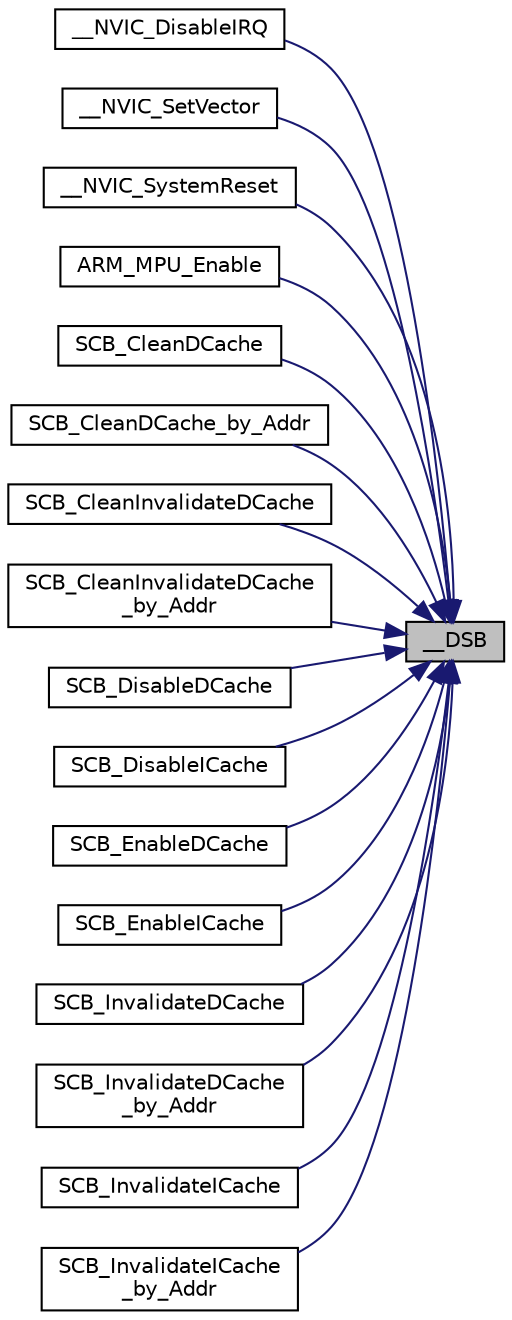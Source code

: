 digraph "__DSB"
{
 // LATEX_PDF_SIZE
  edge [fontname="Helvetica",fontsize="10",labelfontname="Helvetica",labelfontsize="10"];
  node [fontname="Helvetica",fontsize="10",shape=record];
  rankdir="RL";
  Node1 [label="__DSB",height=0.2,width=0.4,color="black", fillcolor="grey75", style="filled", fontcolor="black",tooltip="Data Synchronization Barrier."];
  Node1 -> Node2 [dir="back",color="midnightblue",fontsize="10",style="solid",fontname="Helvetica"];
  Node2 [label="__NVIC_DisableIRQ",height=0.2,width=0.4,color="black", fillcolor="white", style="filled",URL="$group__CMSIS__Core__NVICFunctions.html#gae016e4c1986312044ee768806537d52f",tooltip="Disable Interrupt."];
  Node1 -> Node3 [dir="back",color="midnightblue",fontsize="10",style="solid",fontname="Helvetica"];
  Node3 [label="__NVIC_SetVector",height=0.2,width=0.4,color="black", fillcolor="white", style="filled",URL="$group__CMSIS__Core__NVICFunctions.html#ga0df355460bc1783d58f9d72ee4884208",tooltip="Set Interrupt Vector."];
  Node1 -> Node4 [dir="back",color="midnightblue",fontsize="10",style="solid",fontname="Helvetica"];
  Node4 [label="__NVIC_SystemReset",height=0.2,width=0.4,color="black", fillcolor="white", style="filled",URL="$group__CMSIS__Core__NVICFunctions.html#ga0d9aa2d30fa54b41eb780c16e35b676c",tooltip="System Reset."];
  Node1 -> Node5 [dir="back",color="midnightblue",fontsize="10",style="solid",fontname="Helvetica"];
  Node5 [label="ARM_MPU_Enable",height=0.2,width=0.4,color="black", fillcolor="white", style="filled",URL="$mpu__armv7_8h.html#a5a3f40314553baccdeea551f86d9a997",tooltip="Enable the MPU."];
  Node1 -> Node6 [dir="back",color="midnightblue",fontsize="10",style="solid",fontname="Helvetica"];
  Node6 [label="SCB_CleanDCache",height=0.2,width=0.4,color="black", fillcolor="white", style="filled",URL="$group__CMSIS__Core__CacheFunctions.html#gaf5585be5547cc60585d702a6129f4c17",tooltip="Clean D-Cache."];
  Node1 -> Node7 [dir="back",color="midnightblue",fontsize="10",style="solid",fontname="Helvetica"];
  Node7 [label="SCB_CleanDCache_by_Addr",height=0.2,width=0.4,color="black", fillcolor="white", style="filled",URL="$group__CMSIS__Core__CacheFunctions.html#gab86b0b49bac2b14b21cc1590009efac5",tooltip="D-Cache Clean by address."];
  Node1 -> Node8 [dir="back",color="midnightblue",fontsize="10",style="solid",fontname="Helvetica"];
  Node8 [label="SCB_CleanInvalidateDCache",height=0.2,width=0.4,color="black", fillcolor="white", style="filled",URL="$group__CMSIS__Core__CacheFunctions.html#ga5b22ca58709fadc326da83197a2f28bb",tooltip="Clean & Invalidate D-Cache."];
  Node1 -> Node9 [dir="back",color="midnightblue",fontsize="10",style="solid",fontname="Helvetica"];
  Node9 [label="SCB_CleanInvalidateDCache\l_by_Addr",height=0.2,width=0.4,color="black", fillcolor="white", style="filled",URL="$group__CMSIS__Core__CacheFunctions.html#ga853737b61ec075250d5991748fdd0e83",tooltip="D-Cache Clean and Invalidate by address."];
  Node1 -> Node10 [dir="back",color="midnightblue",fontsize="10",style="solid",fontname="Helvetica"];
  Node10 [label="SCB_DisableDCache",height=0.2,width=0.4,color="black", fillcolor="white", style="filled",URL="$group__CMSIS__Core__CacheFunctions.html#gafe64b44d1a61483a947e44a77a9d3287",tooltip="Disable D-Cache."];
  Node1 -> Node11 [dir="back",color="midnightblue",fontsize="10",style="solid",fontname="Helvetica"];
  Node11 [label="SCB_DisableICache",height=0.2,width=0.4,color="black", fillcolor="white", style="filled",URL="$group__CMSIS__Core__CacheFunctions.html#ga56baa06298799dea5f207d4c12d9d4a6",tooltip="Disable I-Cache."];
  Node1 -> Node12 [dir="back",color="midnightblue",fontsize="10",style="solid",fontname="Helvetica"];
  Node12 [label="SCB_EnableDCache",height=0.2,width=0.4,color="black", fillcolor="white", style="filled",URL="$group__CMSIS__Core__CacheFunctions.html#ga3861db932100ccb53f994e2cc68ed79c",tooltip="Enable D-Cache."];
  Node1 -> Node13 [dir="back",color="midnightblue",fontsize="10",style="solid",fontname="Helvetica"];
  Node13 [label="SCB_EnableICache",height=0.2,width=0.4,color="black", fillcolor="white", style="filled",URL="$group__CMSIS__Core__CacheFunctions.html#ga980ffe52af778f2535ccc52f25f9a7de",tooltip="Enable I-Cache."];
  Node1 -> Node14 [dir="back",color="midnightblue",fontsize="10",style="solid",fontname="Helvetica"];
  Node14 [label="SCB_InvalidateDCache",height=0.2,width=0.4,color="black", fillcolor="white", style="filled",URL="$group__CMSIS__Core__CacheFunctions.html#ga99fe43c224644881935de135ceaa2dd9",tooltip="Invalidate D-Cache."];
  Node1 -> Node15 [dir="back",color="midnightblue",fontsize="10",style="solid",fontname="Helvetica"];
  Node15 [label="SCB_InvalidateDCache\l_by_Addr",height=0.2,width=0.4,color="black", fillcolor="white", style="filled",URL="$group__CMSIS__Core__CacheFunctions.html#ga9945b206324ddbcd32818f1a4e49df83",tooltip="D-Cache Invalidate by address."];
  Node1 -> Node16 [dir="back",color="midnightblue",fontsize="10",style="solid",fontname="Helvetica"];
  Node16 [label="SCB_InvalidateICache",height=0.2,width=0.4,color="black", fillcolor="white", style="filled",URL="$group__CMSIS__Core__CacheFunctions.html#ga62419cb7e6773e3d9236f14e458c1b05",tooltip="Invalidate I-Cache."];
  Node1 -> Node17 [dir="back",color="midnightblue",fontsize="10",style="solid",fontname="Helvetica"];
  Node17 [label="SCB_InvalidateICache\l_by_Addr",height=0.2,width=0.4,color="black", fillcolor="white", style="filled",URL="$group__CMSIS__Core__CacheFunctions.html#gaf6bed290ff6916337b0ce6c09131f699",tooltip="I-Cache Invalidate by address."];
}
